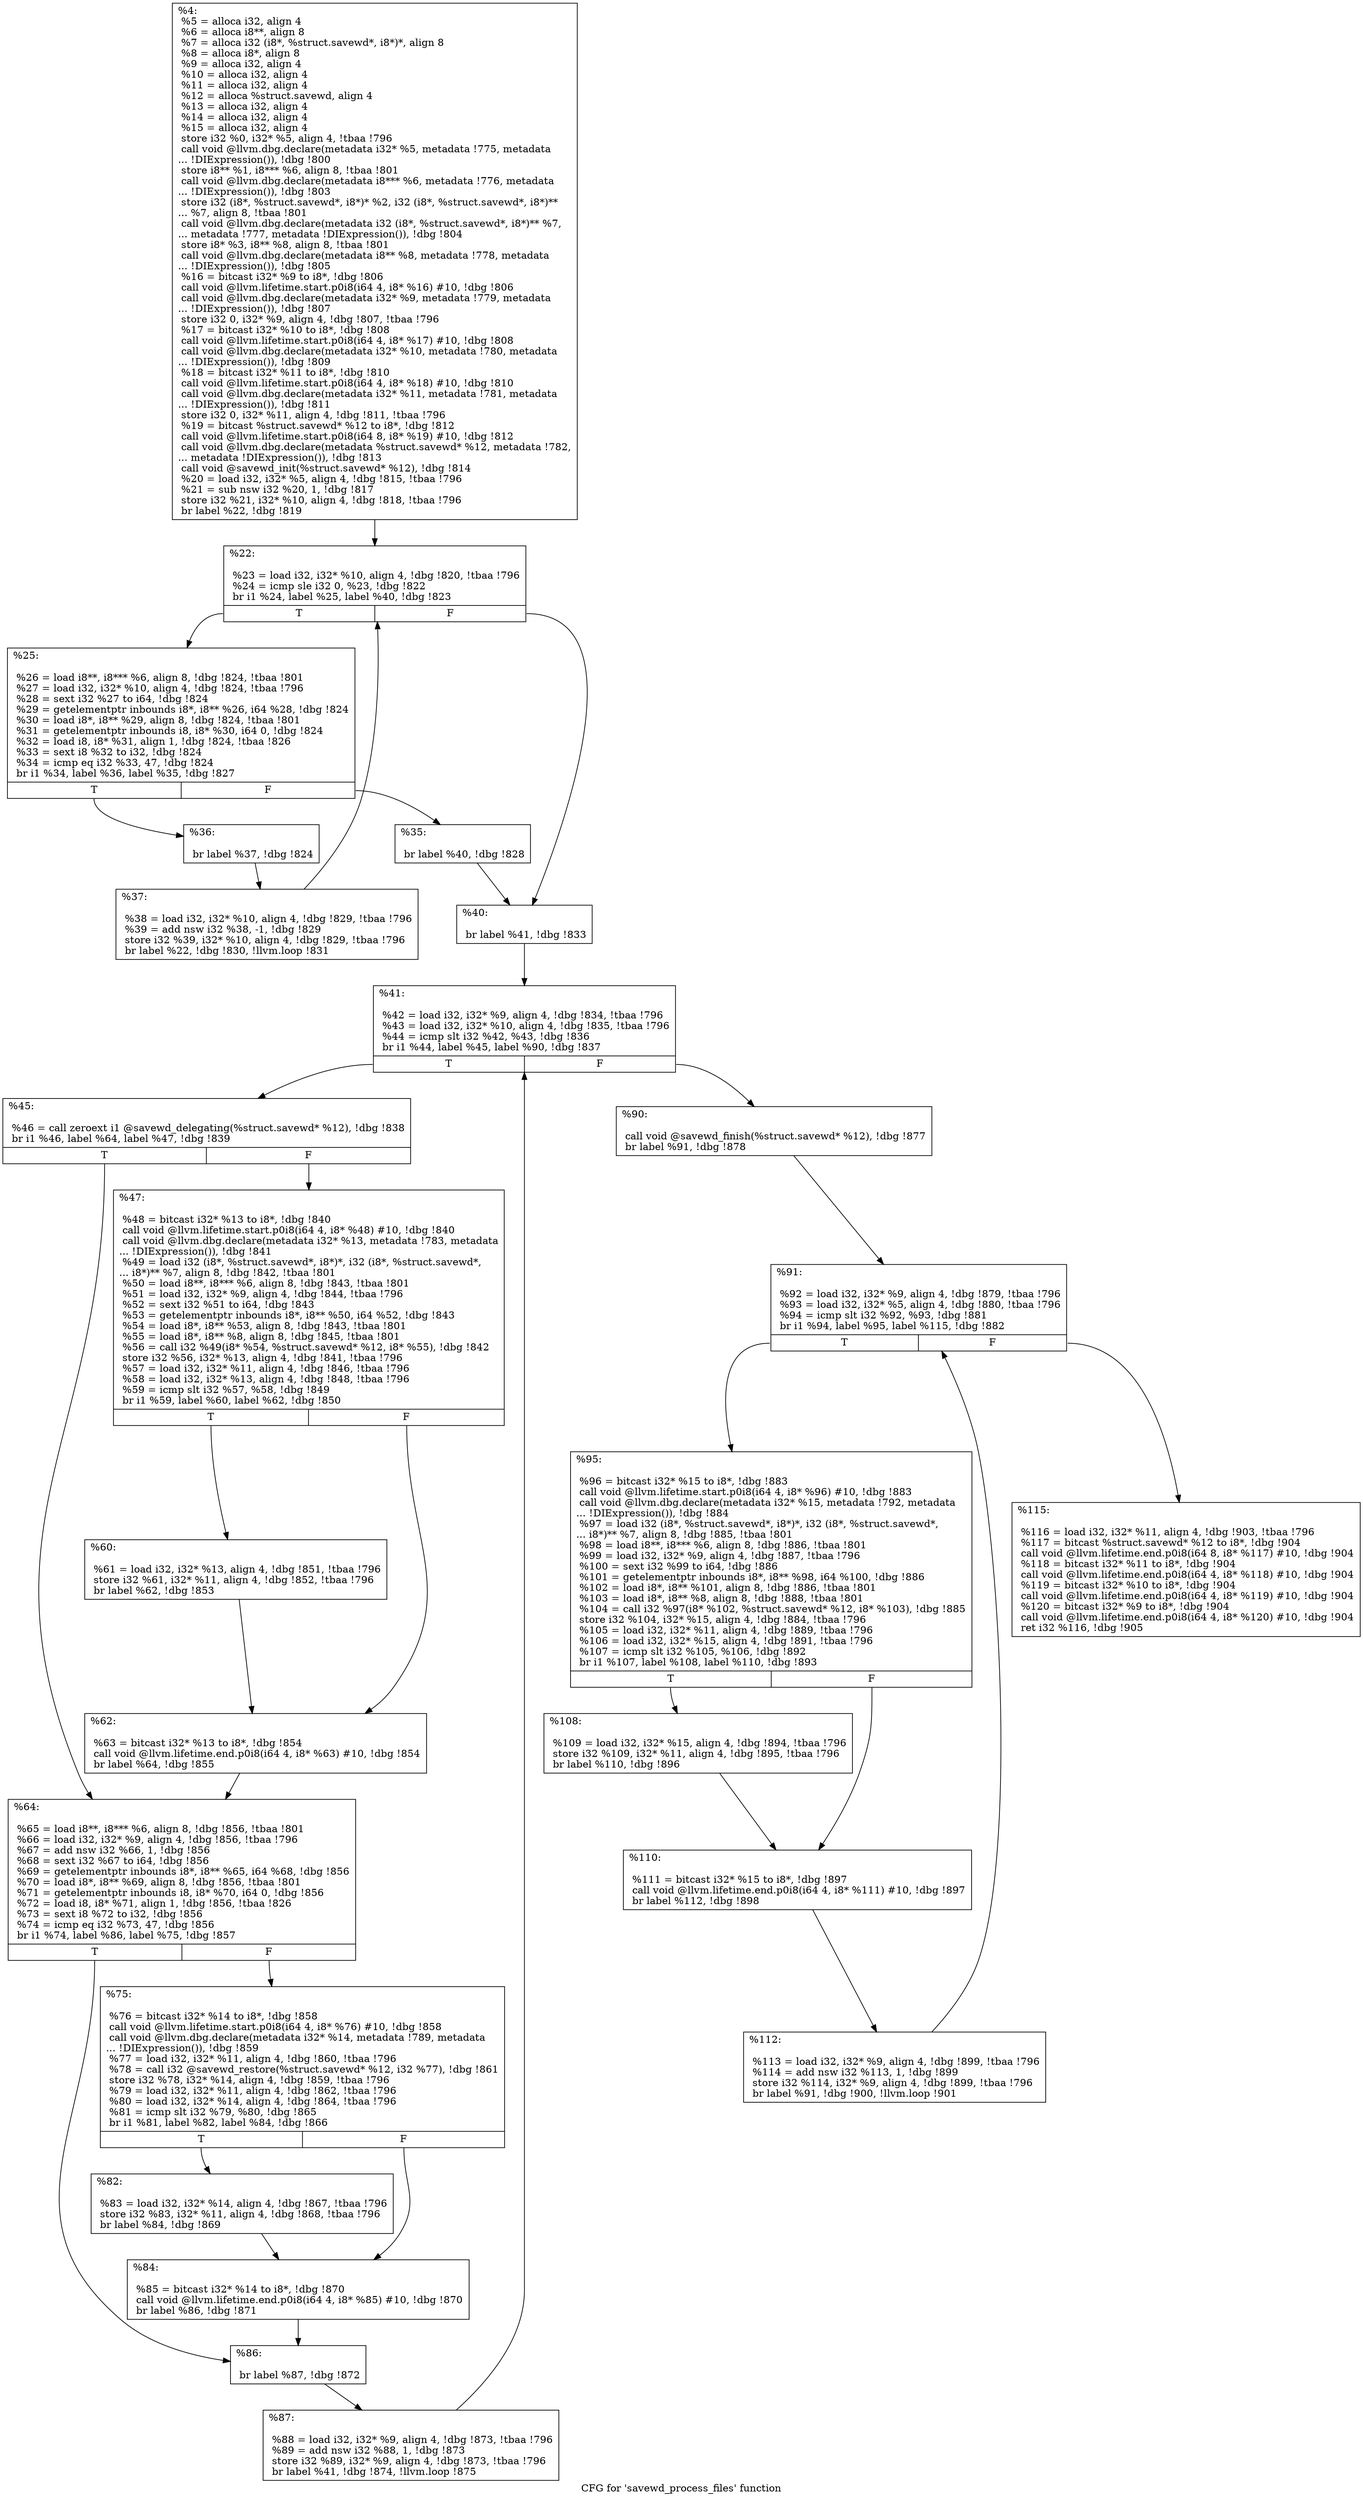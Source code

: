 digraph "CFG for 'savewd_process_files' function" {
	label="CFG for 'savewd_process_files' function";

	Node0x1ffcd80 [shape=record,label="{%4:\l  %5 = alloca i32, align 4\l  %6 = alloca i8**, align 8\l  %7 = alloca i32 (i8*, %struct.savewd*, i8*)*, align 8\l  %8 = alloca i8*, align 8\l  %9 = alloca i32, align 4\l  %10 = alloca i32, align 4\l  %11 = alloca i32, align 4\l  %12 = alloca %struct.savewd, align 4\l  %13 = alloca i32, align 4\l  %14 = alloca i32, align 4\l  %15 = alloca i32, align 4\l  store i32 %0, i32* %5, align 4, !tbaa !796\l  call void @llvm.dbg.declare(metadata i32* %5, metadata !775, metadata\l... !DIExpression()), !dbg !800\l  store i8** %1, i8*** %6, align 8, !tbaa !801\l  call void @llvm.dbg.declare(metadata i8*** %6, metadata !776, metadata\l... !DIExpression()), !dbg !803\l  store i32 (i8*, %struct.savewd*, i8*)* %2, i32 (i8*, %struct.savewd*, i8*)**\l... %7, align 8, !tbaa !801\l  call void @llvm.dbg.declare(metadata i32 (i8*, %struct.savewd*, i8*)** %7,\l... metadata !777, metadata !DIExpression()), !dbg !804\l  store i8* %3, i8** %8, align 8, !tbaa !801\l  call void @llvm.dbg.declare(metadata i8** %8, metadata !778, metadata\l... !DIExpression()), !dbg !805\l  %16 = bitcast i32* %9 to i8*, !dbg !806\l  call void @llvm.lifetime.start.p0i8(i64 4, i8* %16) #10, !dbg !806\l  call void @llvm.dbg.declare(metadata i32* %9, metadata !779, metadata\l... !DIExpression()), !dbg !807\l  store i32 0, i32* %9, align 4, !dbg !807, !tbaa !796\l  %17 = bitcast i32* %10 to i8*, !dbg !808\l  call void @llvm.lifetime.start.p0i8(i64 4, i8* %17) #10, !dbg !808\l  call void @llvm.dbg.declare(metadata i32* %10, metadata !780, metadata\l... !DIExpression()), !dbg !809\l  %18 = bitcast i32* %11 to i8*, !dbg !810\l  call void @llvm.lifetime.start.p0i8(i64 4, i8* %18) #10, !dbg !810\l  call void @llvm.dbg.declare(metadata i32* %11, metadata !781, metadata\l... !DIExpression()), !dbg !811\l  store i32 0, i32* %11, align 4, !dbg !811, !tbaa !796\l  %19 = bitcast %struct.savewd* %12 to i8*, !dbg !812\l  call void @llvm.lifetime.start.p0i8(i64 8, i8* %19) #10, !dbg !812\l  call void @llvm.dbg.declare(metadata %struct.savewd* %12, metadata !782,\l... metadata !DIExpression()), !dbg !813\l  call void @savewd_init(%struct.savewd* %12), !dbg !814\l  %20 = load i32, i32* %5, align 4, !dbg !815, !tbaa !796\l  %21 = sub nsw i32 %20, 1, !dbg !817\l  store i32 %21, i32* %10, align 4, !dbg !818, !tbaa !796\l  br label %22, !dbg !819\l}"];
	Node0x1ffcd80 -> Node0x1ffe790;
	Node0x1ffe790 [shape=record,label="{%22:\l\l  %23 = load i32, i32* %10, align 4, !dbg !820, !tbaa !796\l  %24 = icmp sle i32 0, %23, !dbg !822\l  br i1 %24, label %25, label %40, !dbg !823\l|{<s0>T|<s1>F}}"];
	Node0x1ffe790:s0 -> Node0x1ffe960;
	Node0x1ffe790:s1 -> Node0x1ffeaa0;
	Node0x1ffe960 [shape=record,label="{%25:\l\l  %26 = load i8**, i8*** %6, align 8, !dbg !824, !tbaa !801\l  %27 = load i32, i32* %10, align 4, !dbg !824, !tbaa !796\l  %28 = sext i32 %27 to i64, !dbg !824\l  %29 = getelementptr inbounds i8*, i8** %26, i64 %28, !dbg !824\l  %30 = load i8*, i8** %29, align 8, !dbg !824, !tbaa !801\l  %31 = getelementptr inbounds i8, i8* %30, i64 0, !dbg !824\l  %32 = load i8, i8* %31, align 1, !dbg !824, !tbaa !826\l  %33 = sext i8 %32 to i32, !dbg !824\l  %34 = icmp eq i32 %33, 47, !dbg !824\l  br i1 %34, label %36, label %35, !dbg !827\l|{<s0>T|<s1>F}}"];
	Node0x1ffe960:s0 -> Node0x1ffea00;
	Node0x1ffe960:s1 -> Node0x1ffe9b0;
	Node0x1ffe9b0 [shape=record,label="{%35:\l\l  br label %40, !dbg !828\l}"];
	Node0x1ffe9b0 -> Node0x1ffeaa0;
	Node0x1ffea00 [shape=record,label="{%36:\l\l  br label %37, !dbg !824\l}"];
	Node0x1ffea00 -> Node0x1ffea50;
	Node0x1ffea50 [shape=record,label="{%37:\l\l  %38 = load i32, i32* %10, align 4, !dbg !829, !tbaa !796\l  %39 = add nsw i32 %38, -1, !dbg !829\l  store i32 %39, i32* %10, align 4, !dbg !829, !tbaa !796\l  br label %22, !dbg !830, !llvm.loop !831\l}"];
	Node0x1ffea50 -> Node0x1ffe790;
	Node0x1ffeaa0 [shape=record,label="{%40:\l\l  br label %41, !dbg !833\l}"];
	Node0x1ffeaa0 -> Node0x1ffeaf0;
	Node0x1ffeaf0 [shape=record,label="{%41:\l\l  %42 = load i32, i32* %9, align 4, !dbg !834, !tbaa !796\l  %43 = load i32, i32* %10, align 4, !dbg !835, !tbaa !796\l  %44 = icmp slt i32 %42, %43, !dbg !836\l  br i1 %44, label %45, label %90, !dbg !837\l|{<s0>T|<s1>F}}"];
	Node0x1ffeaf0:s0 -> Node0x1ffeb40;
	Node0x1ffeaf0:s1 -> Node0x1ffee60;
	Node0x1ffeb40 [shape=record,label="{%45:\l\l  %46 = call zeroext i1 @savewd_delegating(%struct.savewd* %12), !dbg !838\l  br i1 %46, label %64, label %47, !dbg !839\l|{<s0>T|<s1>F}}"];
	Node0x1ffeb40:s0 -> Node0x1ffec80;
	Node0x1ffeb40:s1 -> Node0x1ffeb90;
	Node0x1ffeb90 [shape=record,label="{%47:\l\l  %48 = bitcast i32* %13 to i8*, !dbg !840\l  call void @llvm.lifetime.start.p0i8(i64 4, i8* %48) #10, !dbg !840\l  call void @llvm.dbg.declare(metadata i32* %13, metadata !783, metadata\l... !DIExpression()), !dbg !841\l  %49 = load i32 (i8*, %struct.savewd*, i8*)*, i32 (i8*, %struct.savewd*,\l... i8*)** %7, align 8, !dbg !842, !tbaa !801\l  %50 = load i8**, i8*** %6, align 8, !dbg !843, !tbaa !801\l  %51 = load i32, i32* %9, align 4, !dbg !844, !tbaa !796\l  %52 = sext i32 %51 to i64, !dbg !843\l  %53 = getelementptr inbounds i8*, i8** %50, i64 %52, !dbg !843\l  %54 = load i8*, i8** %53, align 8, !dbg !843, !tbaa !801\l  %55 = load i8*, i8** %8, align 8, !dbg !845, !tbaa !801\l  %56 = call i32 %49(i8* %54, %struct.savewd* %12, i8* %55), !dbg !842\l  store i32 %56, i32* %13, align 4, !dbg !841, !tbaa !796\l  %57 = load i32, i32* %11, align 4, !dbg !846, !tbaa !796\l  %58 = load i32, i32* %13, align 4, !dbg !848, !tbaa !796\l  %59 = icmp slt i32 %57, %58, !dbg !849\l  br i1 %59, label %60, label %62, !dbg !850\l|{<s0>T|<s1>F}}"];
	Node0x1ffeb90:s0 -> Node0x1ffebe0;
	Node0x1ffeb90:s1 -> Node0x1ffec30;
	Node0x1ffebe0 [shape=record,label="{%60:\l\l  %61 = load i32, i32* %13, align 4, !dbg !851, !tbaa !796\l  store i32 %61, i32* %11, align 4, !dbg !852, !tbaa !796\l  br label %62, !dbg !853\l}"];
	Node0x1ffebe0 -> Node0x1ffec30;
	Node0x1ffec30 [shape=record,label="{%62:\l\l  %63 = bitcast i32* %13 to i8*, !dbg !854\l  call void @llvm.lifetime.end.p0i8(i64 4, i8* %63) #10, !dbg !854\l  br label %64, !dbg !855\l}"];
	Node0x1ffec30 -> Node0x1ffec80;
	Node0x1ffec80 [shape=record,label="{%64:\l\l  %65 = load i8**, i8*** %6, align 8, !dbg !856, !tbaa !801\l  %66 = load i32, i32* %9, align 4, !dbg !856, !tbaa !796\l  %67 = add nsw i32 %66, 1, !dbg !856\l  %68 = sext i32 %67 to i64, !dbg !856\l  %69 = getelementptr inbounds i8*, i8** %65, i64 %68, !dbg !856\l  %70 = load i8*, i8** %69, align 8, !dbg !856, !tbaa !801\l  %71 = getelementptr inbounds i8, i8* %70, i64 0, !dbg !856\l  %72 = load i8, i8* %71, align 1, !dbg !856, !tbaa !826\l  %73 = sext i8 %72 to i32, !dbg !856\l  %74 = icmp eq i32 %73, 47, !dbg !856\l  br i1 %74, label %86, label %75, !dbg !857\l|{<s0>T|<s1>F}}"];
	Node0x1ffec80:s0 -> Node0x1ffedc0;
	Node0x1ffec80:s1 -> Node0x1ffecd0;
	Node0x1ffecd0 [shape=record,label="{%75:\l\l  %76 = bitcast i32* %14 to i8*, !dbg !858\l  call void @llvm.lifetime.start.p0i8(i64 4, i8* %76) #10, !dbg !858\l  call void @llvm.dbg.declare(metadata i32* %14, metadata !789, metadata\l... !DIExpression()), !dbg !859\l  %77 = load i32, i32* %11, align 4, !dbg !860, !tbaa !796\l  %78 = call i32 @savewd_restore(%struct.savewd* %12, i32 %77), !dbg !861\l  store i32 %78, i32* %14, align 4, !dbg !859, !tbaa !796\l  %79 = load i32, i32* %11, align 4, !dbg !862, !tbaa !796\l  %80 = load i32, i32* %14, align 4, !dbg !864, !tbaa !796\l  %81 = icmp slt i32 %79, %80, !dbg !865\l  br i1 %81, label %82, label %84, !dbg !866\l|{<s0>T|<s1>F}}"];
	Node0x1ffecd0:s0 -> Node0x1ffed20;
	Node0x1ffecd0:s1 -> Node0x1ffed70;
	Node0x1ffed20 [shape=record,label="{%82:\l\l  %83 = load i32, i32* %14, align 4, !dbg !867, !tbaa !796\l  store i32 %83, i32* %11, align 4, !dbg !868, !tbaa !796\l  br label %84, !dbg !869\l}"];
	Node0x1ffed20 -> Node0x1ffed70;
	Node0x1ffed70 [shape=record,label="{%84:\l\l  %85 = bitcast i32* %14 to i8*, !dbg !870\l  call void @llvm.lifetime.end.p0i8(i64 4, i8* %85) #10, !dbg !870\l  br label %86, !dbg !871\l}"];
	Node0x1ffed70 -> Node0x1ffedc0;
	Node0x1ffedc0 [shape=record,label="{%86:\l\l  br label %87, !dbg !872\l}"];
	Node0x1ffedc0 -> Node0x1ffee10;
	Node0x1ffee10 [shape=record,label="{%87:\l\l  %88 = load i32, i32* %9, align 4, !dbg !873, !tbaa !796\l  %89 = add nsw i32 %88, 1, !dbg !873\l  store i32 %89, i32* %9, align 4, !dbg !873, !tbaa !796\l  br label %41, !dbg !874, !llvm.loop !875\l}"];
	Node0x1ffee10 -> Node0x1ffeaf0;
	Node0x1ffee60 [shape=record,label="{%90:\l\l  call void @savewd_finish(%struct.savewd* %12), !dbg !877\l  br label %91, !dbg !878\l}"];
	Node0x1ffee60 -> Node0x1ffeeb0;
	Node0x1ffeeb0 [shape=record,label="{%91:\l\l  %92 = load i32, i32* %9, align 4, !dbg !879, !tbaa !796\l  %93 = load i32, i32* %5, align 4, !dbg !880, !tbaa !796\l  %94 = icmp slt i32 %92, %93, !dbg !881\l  br i1 %94, label %95, label %115, !dbg !882\l|{<s0>T|<s1>F}}"];
	Node0x1ffeeb0:s0 -> Node0x1ffef00;
	Node0x1ffeeb0:s1 -> Node0x1fff040;
	Node0x1ffef00 [shape=record,label="{%95:\l\l  %96 = bitcast i32* %15 to i8*, !dbg !883\l  call void @llvm.lifetime.start.p0i8(i64 4, i8* %96) #10, !dbg !883\l  call void @llvm.dbg.declare(metadata i32* %15, metadata !792, metadata\l... !DIExpression()), !dbg !884\l  %97 = load i32 (i8*, %struct.savewd*, i8*)*, i32 (i8*, %struct.savewd*,\l... i8*)** %7, align 8, !dbg !885, !tbaa !801\l  %98 = load i8**, i8*** %6, align 8, !dbg !886, !tbaa !801\l  %99 = load i32, i32* %9, align 4, !dbg !887, !tbaa !796\l  %100 = sext i32 %99 to i64, !dbg !886\l  %101 = getelementptr inbounds i8*, i8** %98, i64 %100, !dbg !886\l  %102 = load i8*, i8** %101, align 8, !dbg !886, !tbaa !801\l  %103 = load i8*, i8** %8, align 8, !dbg !888, !tbaa !801\l  %104 = call i32 %97(i8* %102, %struct.savewd* %12, i8* %103), !dbg !885\l  store i32 %104, i32* %15, align 4, !dbg !884, !tbaa !796\l  %105 = load i32, i32* %11, align 4, !dbg !889, !tbaa !796\l  %106 = load i32, i32* %15, align 4, !dbg !891, !tbaa !796\l  %107 = icmp slt i32 %105, %106, !dbg !892\l  br i1 %107, label %108, label %110, !dbg !893\l|{<s0>T|<s1>F}}"];
	Node0x1ffef00:s0 -> Node0x1ffef50;
	Node0x1ffef00:s1 -> Node0x1ffefa0;
	Node0x1ffef50 [shape=record,label="{%108:\l\l  %109 = load i32, i32* %15, align 4, !dbg !894, !tbaa !796\l  store i32 %109, i32* %11, align 4, !dbg !895, !tbaa !796\l  br label %110, !dbg !896\l}"];
	Node0x1ffef50 -> Node0x1ffefa0;
	Node0x1ffefa0 [shape=record,label="{%110:\l\l  %111 = bitcast i32* %15 to i8*, !dbg !897\l  call void @llvm.lifetime.end.p0i8(i64 4, i8* %111) #10, !dbg !897\l  br label %112, !dbg !898\l}"];
	Node0x1ffefa0 -> Node0x1ffeff0;
	Node0x1ffeff0 [shape=record,label="{%112:\l\l  %113 = load i32, i32* %9, align 4, !dbg !899, !tbaa !796\l  %114 = add nsw i32 %113, 1, !dbg !899\l  store i32 %114, i32* %9, align 4, !dbg !899, !tbaa !796\l  br label %91, !dbg !900, !llvm.loop !901\l}"];
	Node0x1ffeff0 -> Node0x1ffeeb0;
	Node0x1fff040 [shape=record,label="{%115:\l\l  %116 = load i32, i32* %11, align 4, !dbg !903, !tbaa !796\l  %117 = bitcast %struct.savewd* %12 to i8*, !dbg !904\l  call void @llvm.lifetime.end.p0i8(i64 8, i8* %117) #10, !dbg !904\l  %118 = bitcast i32* %11 to i8*, !dbg !904\l  call void @llvm.lifetime.end.p0i8(i64 4, i8* %118) #10, !dbg !904\l  %119 = bitcast i32* %10 to i8*, !dbg !904\l  call void @llvm.lifetime.end.p0i8(i64 4, i8* %119) #10, !dbg !904\l  %120 = bitcast i32* %9 to i8*, !dbg !904\l  call void @llvm.lifetime.end.p0i8(i64 4, i8* %120) #10, !dbg !904\l  ret i32 %116, !dbg !905\l}"];
}
